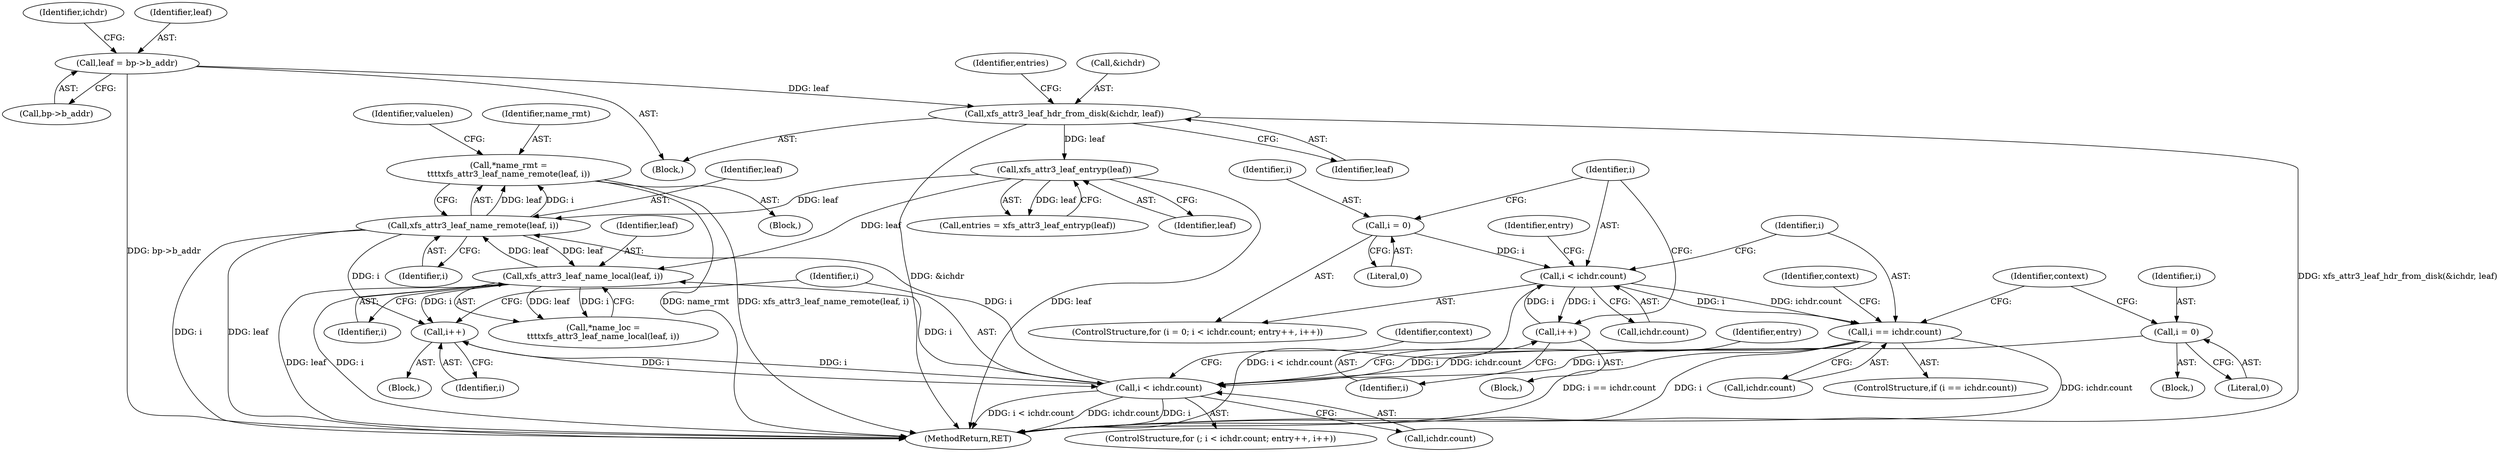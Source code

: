 digraph "0_linux_8275cdd0e7ac550dcce2b3ef6d2fb3b808c1ae59_7@pointer" {
"1000330" [label="(Call,*name_rmt =\n\t\t\t\txfs_attr3_leaf_name_remote(leaf, i))"];
"1000332" [label="(Call,xfs_attr3_leaf_name_remote(leaf, i))"];
"1000293" [label="(Call,xfs_attr3_leaf_name_local(leaf, i))"];
"1000127" [label="(Call,xfs_attr3_leaf_entryp(leaf))"];
"1000121" [label="(Call,xfs_attr3_leaf_hdr_from_disk(&ichdr, leaf))"];
"1000116" [label="(Call,leaf = bp->b_addr)"];
"1000242" [label="(Call,i < ichdr.count)"];
"1000250" [label="(Call,i++)"];
"1000230" [label="(Call,i = 0)"];
"1000212" [label="(Call,i == ichdr.count)"];
"1000154" [label="(Call,i < ichdr.count)"];
"1000151" [label="(Call,i = 0)"];
"1000162" [label="(Call,i++)"];
"1000211" [label="(ControlStructure,if (i == ichdr.count))"];
"1000125" [label="(Call,entries = xfs_attr3_leaf_entryp(leaf))"];
"1000219" [label="(Identifier,context)"];
"1000251" [label="(Identifier,i)"];
"1000163" [label="(Identifier,i)"];
"1000337" [label="(Identifier,valuelen)"];
"1000230" [label="(Call,i = 0)"];
"1000150" [label="(ControlStructure,for (i = 0; i < ichdr.count; entry++, i++))"];
"1000169" [label="(Identifier,entry)"];
"1000116" [label="(Call,leaf = bp->b_addr)"];
"1000152" [label="(Identifier,i)"];
"1000128" [label="(Identifier,leaf)"];
"1000291" [label="(Call,*name_loc =\n\t\t\t\txfs_attr3_leaf_name_local(leaf, i))"];
"1000474" [label="(MethodReturn,RET)"];
"1000156" [label="(Call,ichdr.count)"];
"1000334" [label="(Identifier,i)"];
"1000126" [label="(Identifier,entries)"];
"1000212" [label="(Call,i == ichdr.count)"];
"1000123" [label="(Identifier,ichdr)"];
"1000153" [label="(Literal,0)"];
"1000250" [label="(Call,i++)"];
"1000293" [label="(Call,xfs_attr3_leaf_name_local(leaf, i))"];
"1000330" [label="(Call,*name_rmt =\n\t\t\t\txfs_attr3_leaf_name_remote(leaf, i))"];
"1000231" [label="(Identifier,i)"];
"1000121" [label="(Call,xfs_attr3_leaf_hdr_from_disk(&ichdr, leaf))"];
"1000117" [label="(Identifier,leaf)"];
"1000247" [label="(Block,)"];
"1000214" [label="(Call,ichdr.count)"];
"1000155" [label="(Identifier,i)"];
"1000159" [label="(Block,)"];
"1000328" [label="(Block,)"];
"1000213" [label="(Identifier,i)"];
"1000162" [label="(Call,i++)"];
"1000244" [label="(Call,ichdr.count)"];
"1000471" [label="(Identifier,context)"];
"1000124" [label="(Identifier,leaf)"];
"1000294" [label="(Identifier,leaf)"];
"1000223" [label="(Block,)"];
"1000332" [label="(Call,xfs_attr3_leaf_name_remote(leaf, i))"];
"1000232" [label="(Literal,0)"];
"1000243" [label="(Identifier,i)"];
"1000257" [label="(Identifier,entry)"];
"1000242" [label="(Call,i < ichdr.count)"];
"1000235" [label="(Identifier,context)"];
"1000154" [label="(Call,i < ichdr.count)"];
"1000295" [label="(Identifier,i)"];
"1000122" [label="(Call,&ichdr)"];
"1000333" [label="(Identifier,leaf)"];
"1000241" [label="(ControlStructure,for (; i < ichdr.count; entry++, i++))"];
"1000151" [label="(Call,i = 0)"];
"1000118" [label="(Call,bp->b_addr)"];
"1000127" [label="(Call,xfs_attr3_leaf_entryp(leaf))"];
"1000106" [label="(Block,)"];
"1000331" [label="(Identifier,name_rmt)"];
"1000330" -> "1000328"  [label="AST: "];
"1000330" -> "1000332"  [label="CFG: "];
"1000331" -> "1000330"  [label="AST: "];
"1000332" -> "1000330"  [label="AST: "];
"1000337" -> "1000330"  [label="CFG: "];
"1000330" -> "1000474"  [label="DDG: name_rmt"];
"1000330" -> "1000474"  [label="DDG: xfs_attr3_leaf_name_remote(leaf, i)"];
"1000332" -> "1000330"  [label="DDG: leaf"];
"1000332" -> "1000330"  [label="DDG: i"];
"1000332" -> "1000334"  [label="CFG: "];
"1000333" -> "1000332"  [label="AST: "];
"1000334" -> "1000332"  [label="AST: "];
"1000332" -> "1000474"  [label="DDG: i"];
"1000332" -> "1000474"  [label="DDG: leaf"];
"1000332" -> "1000250"  [label="DDG: i"];
"1000332" -> "1000293"  [label="DDG: leaf"];
"1000293" -> "1000332"  [label="DDG: leaf"];
"1000127" -> "1000332"  [label="DDG: leaf"];
"1000242" -> "1000332"  [label="DDG: i"];
"1000293" -> "1000291"  [label="AST: "];
"1000293" -> "1000295"  [label="CFG: "];
"1000294" -> "1000293"  [label="AST: "];
"1000295" -> "1000293"  [label="AST: "];
"1000291" -> "1000293"  [label="CFG: "];
"1000293" -> "1000474"  [label="DDG: leaf"];
"1000293" -> "1000474"  [label="DDG: i"];
"1000293" -> "1000250"  [label="DDG: i"];
"1000293" -> "1000291"  [label="DDG: leaf"];
"1000293" -> "1000291"  [label="DDG: i"];
"1000127" -> "1000293"  [label="DDG: leaf"];
"1000242" -> "1000293"  [label="DDG: i"];
"1000127" -> "1000125"  [label="AST: "];
"1000127" -> "1000128"  [label="CFG: "];
"1000128" -> "1000127"  [label="AST: "];
"1000125" -> "1000127"  [label="CFG: "];
"1000127" -> "1000474"  [label="DDG: leaf"];
"1000127" -> "1000125"  [label="DDG: leaf"];
"1000121" -> "1000127"  [label="DDG: leaf"];
"1000121" -> "1000106"  [label="AST: "];
"1000121" -> "1000124"  [label="CFG: "];
"1000122" -> "1000121"  [label="AST: "];
"1000124" -> "1000121"  [label="AST: "];
"1000126" -> "1000121"  [label="CFG: "];
"1000121" -> "1000474"  [label="DDG: xfs_attr3_leaf_hdr_from_disk(&ichdr, leaf)"];
"1000121" -> "1000474"  [label="DDG: &ichdr"];
"1000116" -> "1000121"  [label="DDG: leaf"];
"1000116" -> "1000106"  [label="AST: "];
"1000116" -> "1000118"  [label="CFG: "];
"1000117" -> "1000116"  [label="AST: "];
"1000118" -> "1000116"  [label="AST: "];
"1000123" -> "1000116"  [label="CFG: "];
"1000116" -> "1000474"  [label="DDG: bp->b_addr"];
"1000242" -> "1000241"  [label="AST: "];
"1000242" -> "1000244"  [label="CFG: "];
"1000243" -> "1000242"  [label="AST: "];
"1000244" -> "1000242"  [label="AST: "];
"1000257" -> "1000242"  [label="CFG: "];
"1000471" -> "1000242"  [label="CFG: "];
"1000242" -> "1000474"  [label="DDG: i < ichdr.count"];
"1000242" -> "1000474"  [label="DDG: ichdr.count"];
"1000242" -> "1000474"  [label="DDG: i"];
"1000250" -> "1000242"  [label="DDG: i"];
"1000230" -> "1000242"  [label="DDG: i"];
"1000212" -> "1000242"  [label="DDG: i"];
"1000212" -> "1000242"  [label="DDG: ichdr.count"];
"1000242" -> "1000250"  [label="DDG: i"];
"1000250" -> "1000247"  [label="AST: "];
"1000250" -> "1000251"  [label="CFG: "];
"1000251" -> "1000250"  [label="AST: "];
"1000243" -> "1000250"  [label="CFG: "];
"1000230" -> "1000223"  [label="AST: "];
"1000230" -> "1000232"  [label="CFG: "];
"1000231" -> "1000230"  [label="AST: "];
"1000232" -> "1000230"  [label="AST: "];
"1000235" -> "1000230"  [label="CFG: "];
"1000212" -> "1000211"  [label="AST: "];
"1000212" -> "1000214"  [label="CFG: "];
"1000213" -> "1000212"  [label="AST: "];
"1000214" -> "1000212"  [label="AST: "];
"1000219" -> "1000212"  [label="CFG: "];
"1000235" -> "1000212"  [label="CFG: "];
"1000212" -> "1000474"  [label="DDG: ichdr.count"];
"1000212" -> "1000474"  [label="DDG: i == ichdr.count"];
"1000212" -> "1000474"  [label="DDG: i"];
"1000154" -> "1000212"  [label="DDG: i"];
"1000154" -> "1000212"  [label="DDG: ichdr.count"];
"1000154" -> "1000150"  [label="AST: "];
"1000154" -> "1000156"  [label="CFG: "];
"1000155" -> "1000154"  [label="AST: "];
"1000156" -> "1000154"  [label="AST: "];
"1000169" -> "1000154"  [label="CFG: "];
"1000213" -> "1000154"  [label="CFG: "];
"1000154" -> "1000474"  [label="DDG: i < ichdr.count"];
"1000151" -> "1000154"  [label="DDG: i"];
"1000162" -> "1000154"  [label="DDG: i"];
"1000154" -> "1000162"  [label="DDG: i"];
"1000151" -> "1000150"  [label="AST: "];
"1000151" -> "1000153"  [label="CFG: "];
"1000152" -> "1000151"  [label="AST: "];
"1000153" -> "1000151"  [label="AST: "];
"1000155" -> "1000151"  [label="CFG: "];
"1000162" -> "1000159"  [label="AST: "];
"1000162" -> "1000163"  [label="CFG: "];
"1000163" -> "1000162"  [label="AST: "];
"1000155" -> "1000162"  [label="CFG: "];
}
